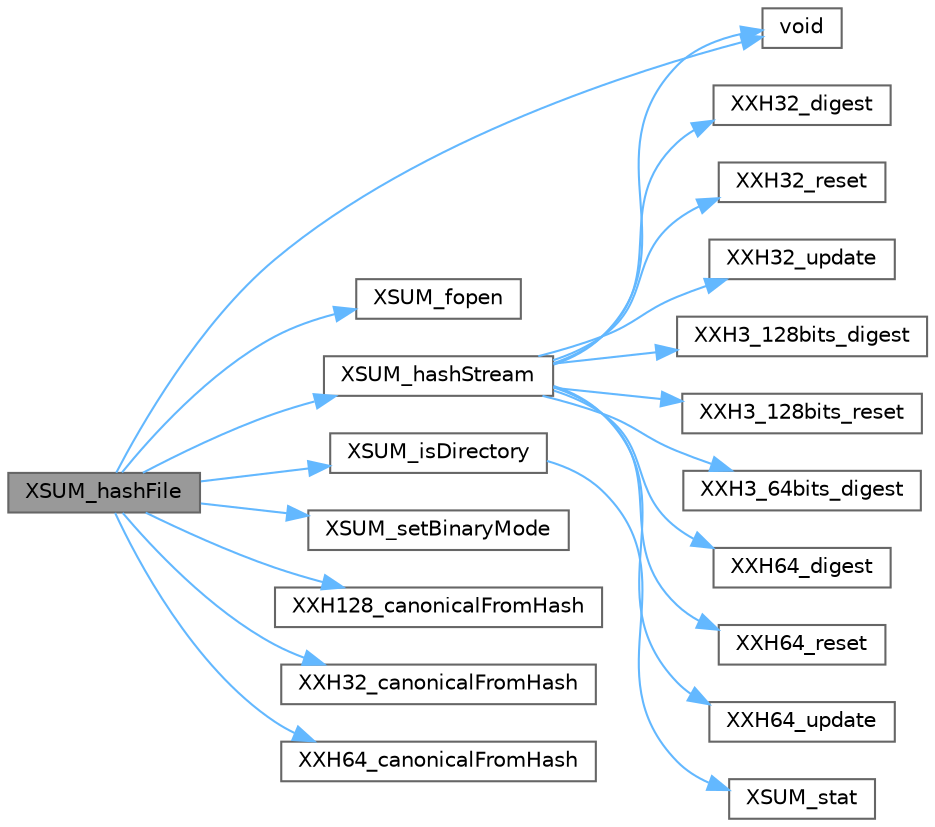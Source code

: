 digraph "XSUM_hashFile"
{
 // LATEX_PDF_SIZE
  bgcolor="transparent";
  edge [fontname=Helvetica,fontsize=10,labelfontname=Helvetica,labelfontsize=10];
  node [fontname=Helvetica,fontsize=10,shape=box,height=0.2,width=0.4];
  rankdir="LR";
  Node1 [id="Node000001",label="XSUM_hashFile",height=0.2,width=0.4,color="gray40", fillcolor="grey60", style="filled", fontcolor="black",tooltip=" "];
  Node1 -> Node2 [id="edge1_Node000001_Node000002",color="steelblue1",style="solid",tooltip=" "];
  Node2 [id="Node000002",label="void",height=0.2,width=0.4,color="grey40", fillcolor="white", style="filled",URL="$mimalloc_8h.html#a9d6d8aef94ac19034a5f163606f84830",tooltip=" "];
  Node1 -> Node3 [id="edge2_Node000001_Node000003",color="steelblue1",style="solid",tooltip=" "];
  Node3 [id="Node000003",label="XSUM_fopen",height=0.2,width=0.4,color="grey40", fillcolor="white", style="filled",URL="$xsum__os__specific_8c.html#aa03c3c6d260551e4f82736a6af9d22ae",tooltip=" "];
  Node1 -> Node4 [id="edge3_Node000001_Node000004",color="steelblue1",style="solid",tooltip=" "];
  Node4 [id="Node000004",label="XSUM_hashStream",height=0.2,width=0.4,color="grey40", fillcolor="white", style="filled",URL="$xxhsum_8c.html#ab601ec059d83f42e1996489c8bc87cd0",tooltip=" "];
  Node4 -> Node2 [id="edge4_Node000004_Node000002",color="steelblue1",style="solid",tooltip=" "];
  Node4 -> Node5 [id="edge5_Node000004_Node000005",color="steelblue1",style="solid",tooltip=" "];
  Node5 [id="Node000005",label="XXH32_digest",height=0.2,width=0.4,color="grey40", fillcolor="white", style="filled",URL="$group___x_x_h32__family.html#ga0fbc2f47c31a6af57f46163212f2e11b",tooltip="Returns the calculated hash value from an XXH32_state_t."];
  Node4 -> Node6 [id="edge6_Node000004_Node000006",color="steelblue1",style="solid",tooltip=" "];
  Node6 [id="Node000006",label="XXH32_reset",height=0.2,width=0.4,color="grey40", fillcolor="white", style="filled",URL="$group___x_x_h32__family.html#ga817d5e6ae49b78747e5af15e5cc88b2b",tooltip="Resets an XXH32_state_t to begin a new hash."];
  Node4 -> Node7 [id="edge7_Node000004_Node000007",color="steelblue1",style="solid",tooltip=" "];
  Node7 [id="Node000007",label="XXH32_update",height=0.2,width=0.4,color="grey40", fillcolor="white", style="filled",URL="$group___x_x_h32__family.html#gaacc2e89656b7b7184279c2d621594afa",tooltip="Consumes a block of input to an XXH32_state_t."];
  Node4 -> Node8 [id="edge8_Node000004_Node000008",color="steelblue1",style="solid",tooltip=" "];
  Node8 [id="Node000008",label="XXH3_128bits_digest",height=0.2,width=0.4,color="grey40", fillcolor="white", style="filled",URL="$group___x_x_h3__family.html#ga5facd9825a30f0259999390e20a118ed",tooltip="Returns the calculated XXH3 128-bit hash value from an XXH3_state_t."];
  Node4 -> Node9 [id="edge9_Node000004_Node000009",color="steelblue1",style="solid",tooltip=" "];
  Node9 [id="Node000009",label="XXH3_128bits_reset",height=0.2,width=0.4,color="grey40", fillcolor="white", style="filled",URL="$group___x_x_h3__family.html#ga5c9266ac68100e074adcbd42955cc44d",tooltip="Resets an XXH3_state_t to begin a new hash."];
  Node4 -> Node10 [id="edge10_Node000004_Node000010",color="steelblue1",style="solid",tooltip=" "];
  Node10 [id="Node000010",label="XXH3_64bits_digest",height=0.2,width=0.4,color="grey40", fillcolor="white", style="filled",URL="$group___x_x_h3__family.html#ga60f10ffa9a4250d5e2cdf6f7a287a6be",tooltip="Returns the calculated XXH3 64-bit hash value from an XXH3_state_t."];
  Node4 -> Node11 [id="edge11_Node000004_Node000011",color="steelblue1",style="solid",tooltip=" "];
  Node11 [id="Node000011",label="XXH64_digest",height=0.2,width=0.4,color="grey40", fillcolor="white", style="filled",URL="$group___x_x_h64__family.html#ga964952da5970b334e217412a05d869ca",tooltip="Returns the calculated hash value from an XXH64_state_t."];
  Node4 -> Node12 [id="edge12_Node000004_Node000012",color="steelblue1",style="solid",tooltip=" "];
  Node12 [id="Node000012",label="XXH64_reset",height=0.2,width=0.4,color="grey40", fillcolor="white", style="filled",URL="$group___x_x_h64__family.html#ga3d9aebe63b2d4687808385c70460de1a",tooltip="Resets an XXH64_state_t to begin a new hash."];
  Node4 -> Node13 [id="edge13_Node000004_Node000013",color="steelblue1",style="solid",tooltip=" "];
  Node13 [id="Node000013",label="XXH64_update",height=0.2,width=0.4,color="grey40", fillcolor="white", style="filled",URL="$group___x_x_h64__family.html#ga8cf987b6f8910fea00aa458b6a513e01",tooltip="Consumes a block of input to an XXH64_state_t."];
  Node1 -> Node14 [id="edge14_Node000001_Node000014",color="steelblue1",style="solid",tooltip=" "];
  Node14 [id="Node000014",label="XSUM_isDirectory",height=0.2,width=0.4,color="grey40", fillcolor="white", style="filled",URL="$xsum__os__specific_8c.html#aefa45d437f2907ad9c541692f0bc1044",tooltip=" "];
  Node14 -> Node15 [id="edge15_Node000014_Node000015",color="steelblue1",style="solid",tooltip=" "];
  Node15 [id="Node000015",label="XSUM_stat",height=0.2,width=0.4,color="grey40", fillcolor="white", style="filled",URL="$xsum__os__specific_8c.html#a1a85b7b768b4cccb54c6cb2e45929990",tooltip=" "];
  Node1 -> Node16 [id="edge16_Node000001_Node000016",color="steelblue1",style="solid",tooltip=" "];
  Node16 [id="Node000016",label="XSUM_setBinaryMode",height=0.2,width=0.4,color="grey40", fillcolor="white", style="filled",URL="$xsum__os__specific_8c.html#a7b2c1c05254702d4fb4885f07175e6e5",tooltip=" "];
  Node1 -> Node17 [id="edge17_Node000001_Node000017",color="steelblue1",style="solid",tooltip=" "];
  Node17 [id="Node000017",label="XXH128_canonicalFromHash",height=0.2,width=0.4,color="grey40", fillcolor="white", style="filled",URL="$group___x_x_h3__family.html#ga23ad27cd3405cbf858fc291d85b66b39",tooltip="Converts an XXH128_hash_t to a big endian XXH128_canonical_t."];
  Node1 -> Node18 [id="edge18_Node000001_Node000018",color="steelblue1",style="solid",tooltip=" "];
  Node18 [id="Node000018",label="XXH32_canonicalFromHash",height=0.2,width=0.4,color="grey40", fillcolor="white", style="filled",URL="$group___x_x_h32__family.html#gade47204bc3908fdc401a68e9c295e233",tooltip="Converts an XXH32_hash_t to a big endian XXH32_canonical_t."];
  Node1 -> Node19 [id="edge19_Node000001_Node000019",color="steelblue1",style="solid",tooltip=" "];
  Node19 [id="Node000019",label="XXH64_canonicalFromHash",height=0.2,width=0.4,color="grey40", fillcolor="white", style="filled",URL="$group___x_x_h64__family.html#ga5ad28aa4810c34a5e439077feb4fd32b",tooltip="Converts an XXH64_hash_t to a big endian XXH64_canonical_t."];
}
